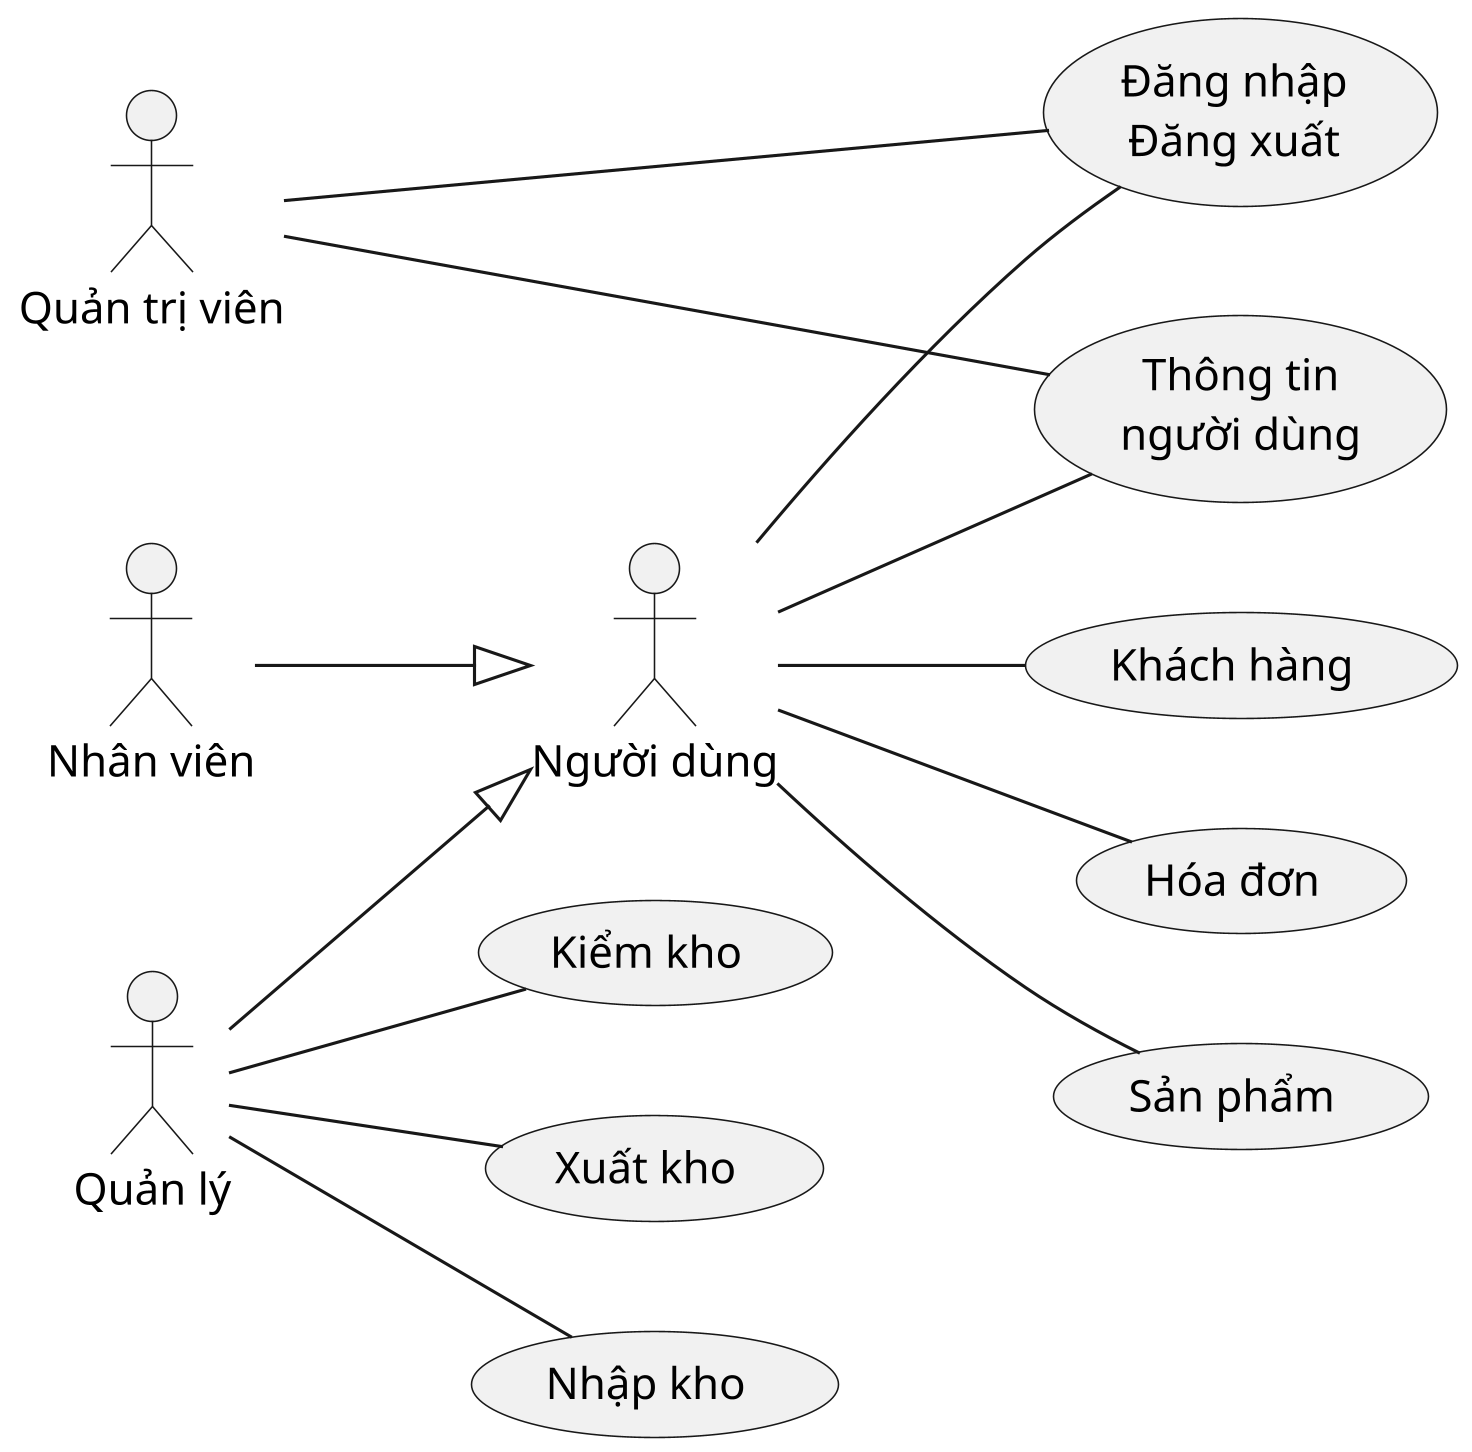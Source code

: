 @startuml General
skinparam dpi 300
left to right direction

actor Admin as "Quản trị viên"
actor User as "Người dùng"
actor Manager as "Quản lý"
actor Employee as "Nhân viên"

usecase Product as "Sản phẩm"
usecase Client as "Khách hàng"
usecase AuditReport as "Kiểm kho"
usecase ExportReport as "Xuất kho"
usecase ImportReport as "Nhập kho"
usecase Invoice as "Hóa đơn"
usecase UserIdentity as "Thông tin\nngười dùng"
usecase Authentication as "Đăng nhập\nĐăng xuất"


Manager --|> User
Employee --|> User

Manager -- AuditReport
Manager -- ExportReport
Manager -- ImportReport
User -- Client
User -- Product
User -- Invoice
Admin --- UserIdentity
User -- UserIdentity

Admin -r- Authentication
User -- Authentication
@enduml
